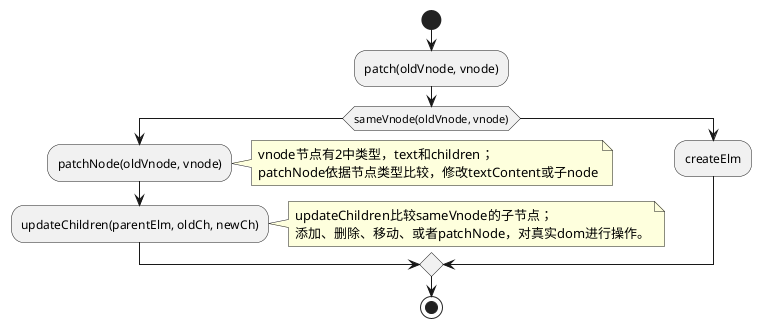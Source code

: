 @startuml

start

:patch(oldVnode, vnode);
if (sameVnode(oldVnode, vnode))
  :patchNode(oldVnode, vnode);
  note right
     vnode节点有2中类型，text和children；
     patchNode依据节点类型比较，修改textContent或子node
  end note
  :updateChildren(parentElm, oldCh, newCh);
  note right
    updateChildren比较sameVnode的子节点；
    添加、删除、移动、或者patchNode，对真实dom进行操作。
  end note
else
  :createElm;
endif

stop

@enduml